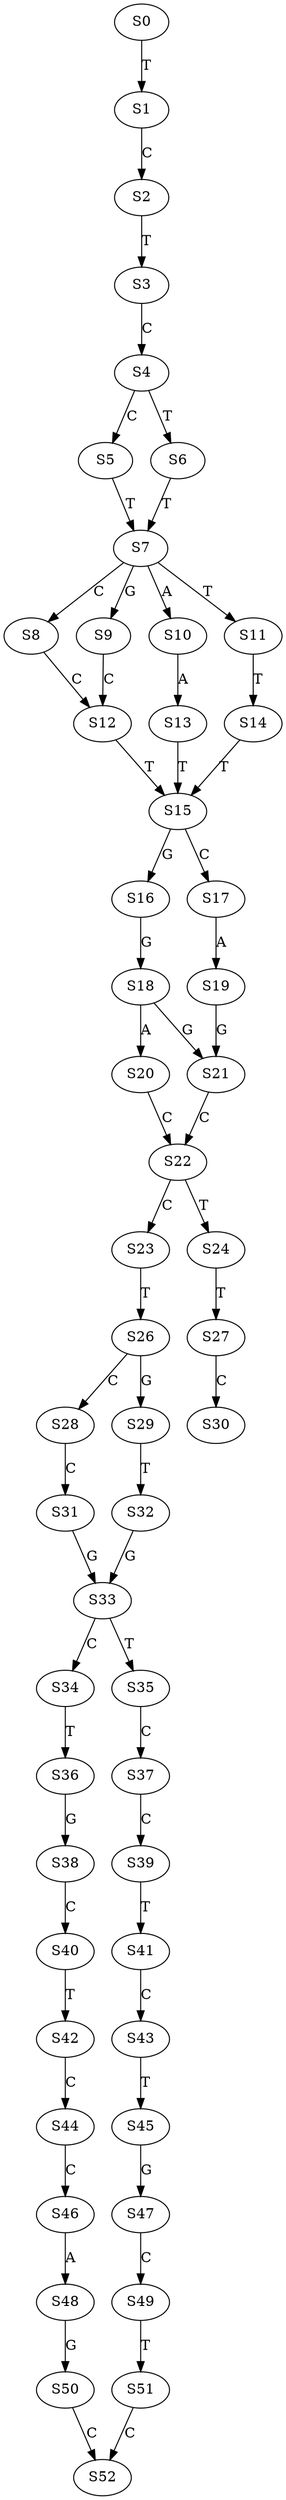 strict digraph  {
	S0 -> S1 [ label = T ];
	S1 -> S2 [ label = C ];
	S2 -> S3 [ label = T ];
	S3 -> S4 [ label = C ];
	S4 -> S5 [ label = C ];
	S4 -> S6 [ label = T ];
	S5 -> S7 [ label = T ];
	S6 -> S7 [ label = T ];
	S7 -> S8 [ label = C ];
	S7 -> S9 [ label = G ];
	S7 -> S10 [ label = A ];
	S7 -> S11 [ label = T ];
	S8 -> S12 [ label = C ];
	S9 -> S12 [ label = C ];
	S10 -> S13 [ label = A ];
	S11 -> S14 [ label = T ];
	S12 -> S15 [ label = T ];
	S13 -> S15 [ label = T ];
	S14 -> S15 [ label = T ];
	S15 -> S16 [ label = G ];
	S15 -> S17 [ label = C ];
	S16 -> S18 [ label = G ];
	S17 -> S19 [ label = A ];
	S18 -> S20 [ label = A ];
	S18 -> S21 [ label = G ];
	S19 -> S21 [ label = G ];
	S20 -> S22 [ label = C ];
	S21 -> S22 [ label = C ];
	S22 -> S23 [ label = C ];
	S22 -> S24 [ label = T ];
	S23 -> S26 [ label = T ];
	S24 -> S27 [ label = T ];
	S26 -> S28 [ label = C ];
	S26 -> S29 [ label = G ];
	S27 -> S30 [ label = C ];
	S28 -> S31 [ label = C ];
	S29 -> S32 [ label = T ];
	S31 -> S33 [ label = G ];
	S32 -> S33 [ label = G ];
	S33 -> S34 [ label = C ];
	S33 -> S35 [ label = T ];
	S34 -> S36 [ label = T ];
	S35 -> S37 [ label = C ];
	S36 -> S38 [ label = G ];
	S37 -> S39 [ label = C ];
	S38 -> S40 [ label = C ];
	S39 -> S41 [ label = T ];
	S40 -> S42 [ label = T ];
	S41 -> S43 [ label = C ];
	S42 -> S44 [ label = C ];
	S43 -> S45 [ label = T ];
	S44 -> S46 [ label = C ];
	S45 -> S47 [ label = G ];
	S46 -> S48 [ label = A ];
	S47 -> S49 [ label = C ];
	S48 -> S50 [ label = G ];
	S49 -> S51 [ label = T ];
	S50 -> S52 [ label = C ];
	S51 -> S52 [ label = C ];
}
